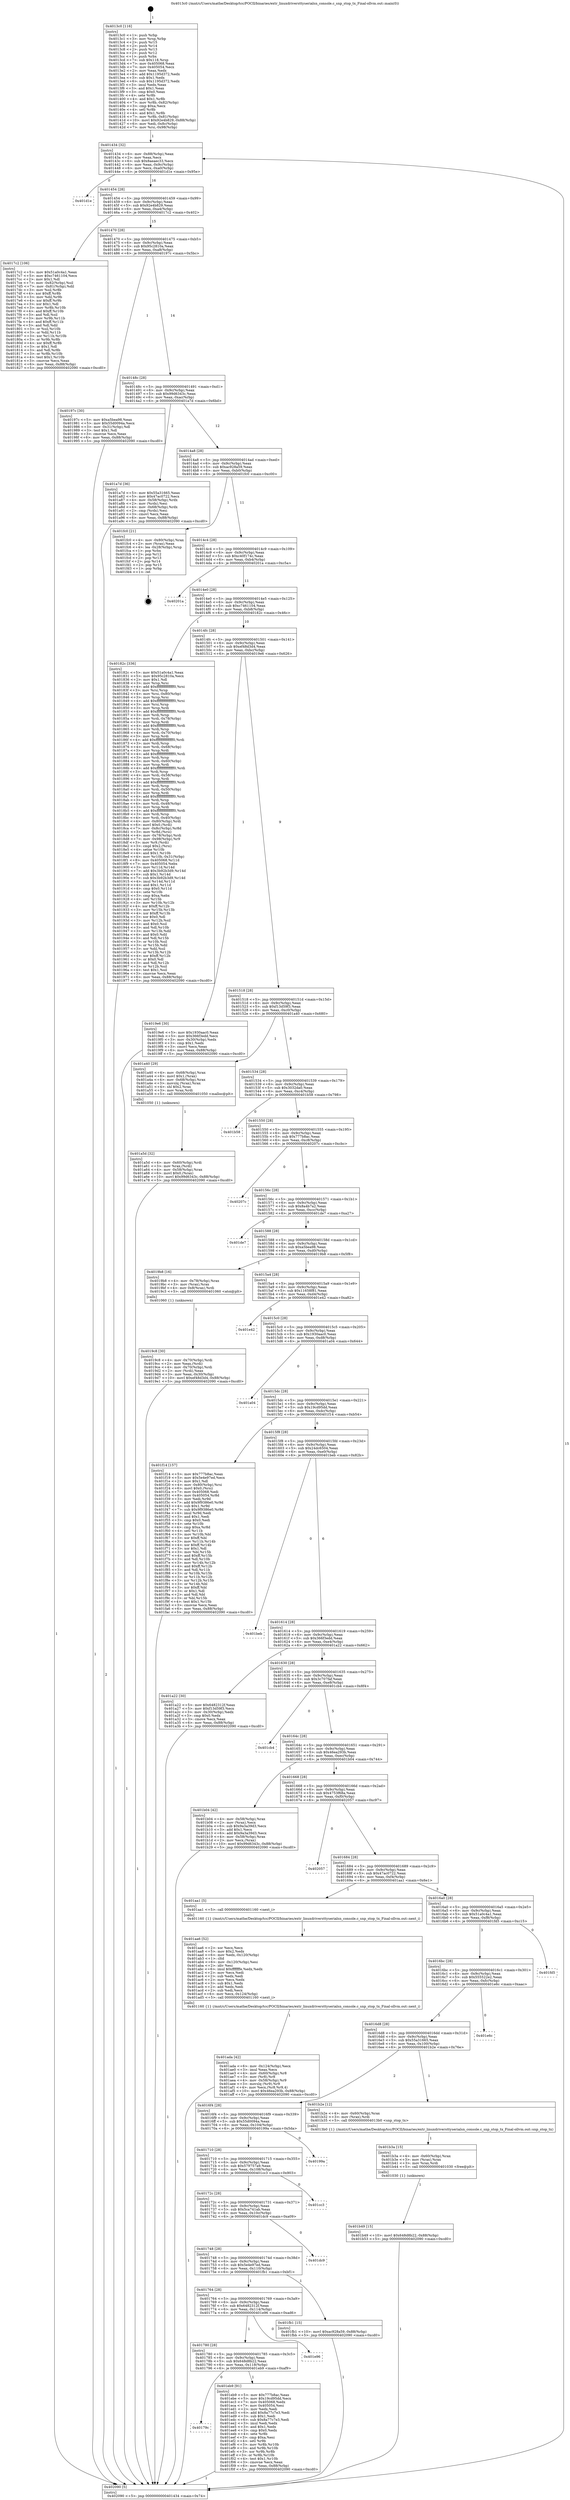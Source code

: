 digraph "0x4013c0" {
  label = "0x4013c0 (/mnt/c/Users/mathe/Desktop/tcc/POCII/binaries/extr_linuxdriversttyserialsn_console.c_snp_stop_tx_Final-ollvm.out::main(0))"
  labelloc = "t"
  node[shape=record]

  Entry [label="",width=0.3,height=0.3,shape=circle,fillcolor=black,style=filled]
  "0x401434" [label="{
     0x401434 [32]\l
     | [instrs]\l
     &nbsp;&nbsp;0x401434 \<+6\>: mov -0x88(%rbp),%eax\l
     &nbsp;&nbsp;0x40143a \<+2\>: mov %eax,%ecx\l
     &nbsp;&nbsp;0x40143c \<+6\>: sub $0x8aeaec33,%ecx\l
     &nbsp;&nbsp;0x401442 \<+6\>: mov %eax,-0x9c(%rbp)\l
     &nbsp;&nbsp;0x401448 \<+6\>: mov %ecx,-0xa0(%rbp)\l
     &nbsp;&nbsp;0x40144e \<+6\>: je 0000000000401d1e \<main+0x95e\>\l
  }"]
  "0x401d1e" [label="{
     0x401d1e\l
  }", style=dashed]
  "0x401454" [label="{
     0x401454 [28]\l
     | [instrs]\l
     &nbsp;&nbsp;0x401454 \<+5\>: jmp 0000000000401459 \<main+0x99\>\l
     &nbsp;&nbsp;0x401459 \<+6\>: mov -0x9c(%rbp),%eax\l
     &nbsp;&nbsp;0x40145f \<+5\>: sub $0x92e4b829,%eax\l
     &nbsp;&nbsp;0x401464 \<+6\>: mov %eax,-0xa4(%rbp)\l
     &nbsp;&nbsp;0x40146a \<+6\>: je 00000000004017c2 \<main+0x402\>\l
  }"]
  Exit [label="",width=0.3,height=0.3,shape=circle,fillcolor=black,style=filled,peripheries=2]
  "0x4017c2" [label="{
     0x4017c2 [106]\l
     | [instrs]\l
     &nbsp;&nbsp;0x4017c2 \<+5\>: mov $0x51a0c4a1,%eax\l
     &nbsp;&nbsp;0x4017c7 \<+5\>: mov $0xc7461104,%ecx\l
     &nbsp;&nbsp;0x4017cc \<+2\>: mov $0x1,%dl\l
     &nbsp;&nbsp;0x4017ce \<+7\>: mov -0x82(%rbp),%sil\l
     &nbsp;&nbsp;0x4017d5 \<+7\>: mov -0x81(%rbp),%dil\l
     &nbsp;&nbsp;0x4017dc \<+3\>: mov %sil,%r8b\l
     &nbsp;&nbsp;0x4017df \<+4\>: xor $0xff,%r8b\l
     &nbsp;&nbsp;0x4017e3 \<+3\>: mov %dil,%r9b\l
     &nbsp;&nbsp;0x4017e6 \<+4\>: xor $0xff,%r9b\l
     &nbsp;&nbsp;0x4017ea \<+3\>: xor $0x1,%dl\l
     &nbsp;&nbsp;0x4017ed \<+3\>: mov %r8b,%r10b\l
     &nbsp;&nbsp;0x4017f0 \<+4\>: and $0xff,%r10b\l
     &nbsp;&nbsp;0x4017f4 \<+3\>: and %dl,%sil\l
     &nbsp;&nbsp;0x4017f7 \<+3\>: mov %r9b,%r11b\l
     &nbsp;&nbsp;0x4017fa \<+4\>: and $0xff,%r11b\l
     &nbsp;&nbsp;0x4017fe \<+3\>: and %dl,%dil\l
     &nbsp;&nbsp;0x401801 \<+3\>: or %sil,%r10b\l
     &nbsp;&nbsp;0x401804 \<+3\>: or %dil,%r11b\l
     &nbsp;&nbsp;0x401807 \<+3\>: xor %r11b,%r10b\l
     &nbsp;&nbsp;0x40180a \<+3\>: or %r9b,%r8b\l
     &nbsp;&nbsp;0x40180d \<+4\>: xor $0xff,%r8b\l
     &nbsp;&nbsp;0x401811 \<+3\>: or $0x1,%dl\l
     &nbsp;&nbsp;0x401814 \<+3\>: and %dl,%r8b\l
     &nbsp;&nbsp;0x401817 \<+3\>: or %r8b,%r10b\l
     &nbsp;&nbsp;0x40181a \<+4\>: test $0x1,%r10b\l
     &nbsp;&nbsp;0x40181e \<+3\>: cmovne %ecx,%eax\l
     &nbsp;&nbsp;0x401821 \<+6\>: mov %eax,-0x88(%rbp)\l
     &nbsp;&nbsp;0x401827 \<+5\>: jmp 0000000000402090 \<main+0xcd0\>\l
  }"]
  "0x401470" [label="{
     0x401470 [28]\l
     | [instrs]\l
     &nbsp;&nbsp;0x401470 \<+5\>: jmp 0000000000401475 \<main+0xb5\>\l
     &nbsp;&nbsp;0x401475 \<+6\>: mov -0x9c(%rbp),%eax\l
     &nbsp;&nbsp;0x40147b \<+5\>: sub $0x95c2810a,%eax\l
     &nbsp;&nbsp;0x401480 \<+6\>: mov %eax,-0xa8(%rbp)\l
     &nbsp;&nbsp;0x401486 \<+6\>: je 000000000040197c \<main+0x5bc\>\l
  }"]
  "0x402090" [label="{
     0x402090 [5]\l
     | [instrs]\l
     &nbsp;&nbsp;0x402090 \<+5\>: jmp 0000000000401434 \<main+0x74\>\l
  }"]
  "0x4013c0" [label="{
     0x4013c0 [116]\l
     | [instrs]\l
     &nbsp;&nbsp;0x4013c0 \<+1\>: push %rbp\l
     &nbsp;&nbsp;0x4013c1 \<+3\>: mov %rsp,%rbp\l
     &nbsp;&nbsp;0x4013c4 \<+2\>: push %r15\l
     &nbsp;&nbsp;0x4013c6 \<+2\>: push %r14\l
     &nbsp;&nbsp;0x4013c8 \<+2\>: push %r13\l
     &nbsp;&nbsp;0x4013ca \<+2\>: push %r12\l
     &nbsp;&nbsp;0x4013cc \<+1\>: push %rbx\l
     &nbsp;&nbsp;0x4013cd \<+7\>: sub $0x118,%rsp\l
     &nbsp;&nbsp;0x4013d4 \<+7\>: mov 0x405068,%eax\l
     &nbsp;&nbsp;0x4013db \<+7\>: mov 0x405054,%ecx\l
     &nbsp;&nbsp;0x4013e2 \<+2\>: mov %eax,%edx\l
     &nbsp;&nbsp;0x4013e4 \<+6\>: add $0x1195d372,%edx\l
     &nbsp;&nbsp;0x4013ea \<+3\>: sub $0x1,%edx\l
     &nbsp;&nbsp;0x4013ed \<+6\>: sub $0x1195d372,%edx\l
     &nbsp;&nbsp;0x4013f3 \<+3\>: imul %edx,%eax\l
     &nbsp;&nbsp;0x4013f6 \<+3\>: and $0x1,%eax\l
     &nbsp;&nbsp;0x4013f9 \<+3\>: cmp $0x0,%eax\l
     &nbsp;&nbsp;0x4013fc \<+4\>: sete %r8b\l
     &nbsp;&nbsp;0x401400 \<+4\>: and $0x1,%r8b\l
     &nbsp;&nbsp;0x401404 \<+7\>: mov %r8b,-0x82(%rbp)\l
     &nbsp;&nbsp;0x40140b \<+3\>: cmp $0xa,%ecx\l
     &nbsp;&nbsp;0x40140e \<+4\>: setl %r8b\l
     &nbsp;&nbsp;0x401412 \<+4\>: and $0x1,%r8b\l
     &nbsp;&nbsp;0x401416 \<+7\>: mov %r8b,-0x81(%rbp)\l
     &nbsp;&nbsp;0x40141d \<+10\>: movl $0x92e4b829,-0x88(%rbp)\l
     &nbsp;&nbsp;0x401427 \<+6\>: mov %edi,-0x8c(%rbp)\l
     &nbsp;&nbsp;0x40142d \<+7\>: mov %rsi,-0x98(%rbp)\l
  }"]
  "0x40179c" [label="{
     0x40179c\l
  }", style=dashed]
  "0x40197c" [label="{
     0x40197c [30]\l
     | [instrs]\l
     &nbsp;&nbsp;0x40197c \<+5\>: mov $0xa5bea98,%eax\l
     &nbsp;&nbsp;0x401981 \<+5\>: mov $0x55d0094a,%ecx\l
     &nbsp;&nbsp;0x401986 \<+3\>: mov -0x31(%rbp),%dl\l
     &nbsp;&nbsp;0x401989 \<+3\>: test $0x1,%dl\l
     &nbsp;&nbsp;0x40198c \<+3\>: cmovne %ecx,%eax\l
     &nbsp;&nbsp;0x40198f \<+6\>: mov %eax,-0x88(%rbp)\l
     &nbsp;&nbsp;0x401995 \<+5\>: jmp 0000000000402090 \<main+0xcd0\>\l
  }"]
  "0x40148c" [label="{
     0x40148c [28]\l
     | [instrs]\l
     &nbsp;&nbsp;0x40148c \<+5\>: jmp 0000000000401491 \<main+0xd1\>\l
     &nbsp;&nbsp;0x401491 \<+6\>: mov -0x9c(%rbp),%eax\l
     &nbsp;&nbsp;0x401497 \<+5\>: sub $0x99d6343c,%eax\l
     &nbsp;&nbsp;0x40149c \<+6\>: mov %eax,-0xac(%rbp)\l
     &nbsp;&nbsp;0x4014a2 \<+6\>: je 0000000000401a7d \<main+0x6bd\>\l
  }"]
  "0x401eb9" [label="{
     0x401eb9 [91]\l
     | [instrs]\l
     &nbsp;&nbsp;0x401eb9 \<+5\>: mov $0x777b8ac,%eax\l
     &nbsp;&nbsp;0x401ebe \<+5\>: mov $0x19cd95dd,%ecx\l
     &nbsp;&nbsp;0x401ec3 \<+7\>: mov 0x405068,%edx\l
     &nbsp;&nbsp;0x401eca \<+7\>: mov 0x405054,%esi\l
     &nbsp;&nbsp;0x401ed1 \<+2\>: mov %edx,%edi\l
     &nbsp;&nbsp;0x401ed3 \<+6\>: add $0x8a77c7e3,%edi\l
     &nbsp;&nbsp;0x401ed9 \<+3\>: sub $0x1,%edi\l
     &nbsp;&nbsp;0x401edc \<+6\>: sub $0x8a77c7e3,%edi\l
     &nbsp;&nbsp;0x401ee2 \<+3\>: imul %edi,%edx\l
     &nbsp;&nbsp;0x401ee5 \<+3\>: and $0x1,%edx\l
     &nbsp;&nbsp;0x401ee8 \<+3\>: cmp $0x0,%edx\l
     &nbsp;&nbsp;0x401eeb \<+4\>: sete %r8b\l
     &nbsp;&nbsp;0x401eef \<+3\>: cmp $0xa,%esi\l
     &nbsp;&nbsp;0x401ef2 \<+4\>: setl %r9b\l
     &nbsp;&nbsp;0x401ef6 \<+3\>: mov %r8b,%r10b\l
     &nbsp;&nbsp;0x401ef9 \<+3\>: and %r9b,%r10b\l
     &nbsp;&nbsp;0x401efc \<+3\>: xor %r9b,%r8b\l
     &nbsp;&nbsp;0x401eff \<+3\>: or %r8b,%r10b\l
     &nbsp;&nbsp;0x401f02 \<+4\>: test $0x1,%r10b\l
     &nbsp;&nbsp;0x401f06 \<+3\>: cmovne %ecx,%eax\l
     &nbsp;&nbsp;0x401f09 \<+6\>: mov %eax,-0x88(%rbp)\l
     &nbsp;&nbsp;0x401f0f \<+5\>: jmp 0000000000402090 \<main+0xcd0\>\l
  }"]
  "0x401a7d" [label="{
     0x401a7d [36]\l
     | [instrs]\l
     &nbsp;&nbsp;0x401a7d \<+5\>: mov $0x55a31665,%eax\l
     &nbsp;&nbsp;0x401a82 \<+5\>: mov $0x47ac0722,%ecx\l
     &nbsp;&nbsp;0x401a87 \<+4\>: mov -0x58(%rbp),%rdx\l
     &nbsp;&nbsp;0x401a8b \<+2\>: mov (%rdx),%esi\l
     &nbsp;&nbsp;0x401a8d \<+4\>: mov -0x68(%rbp),%rdx\l
     &nbsp;&nbsp;0x401a91 \<+2\>: cmp (%rdx),%esi\l
     &nbsp;&nbsp;0x401a93 \<+3\>: cmovl %ecx,%eax\l
     &nbsp;&nbsp;0x401a96 \<+6\>: mov %eax,-0x88(%rbp)\l
     &nbsp;&nbsp;0x401a9c \<+5\>: jmp 0000000000402090 \<main+0xcd0\>\l
  }"]
  "0x4014a8" [label="{
     0x4014a8 [28]\l
     | [instrs]\l
     &nbsp;&nbsp;0x4014a8 \<+5\>: jmp 00000000004014ad \<main+0xed\>\l
     &nbsp;&nbsp;0x4014ad \<+6\>: mov -0x9c(%rbp),%eax\l
     &nbsp;&nbsp;0x4014b3 \<+5\>: sub $0xac928a59,%eax\l
     &nbsp;&nbsp;0x4014b8 \<+6\>: mov %eax,-0xb0(%rbp)\l
     &nbsp;&nbsp;0x4014be \<+6\>: je 0000000000401fc0 \<main+0xc00\>\l
  }"]
  "0x401780" [label="{
     0x401780 [28]\l
     | [instrs]\l
     &nbsp;&nbsp;0x401780 \<+5\>: jmp 0000000000401785 \<main+0x3c5\>\l
     &nbsp;&nbsp;0x401785 \<+6\>: mov -0x9c(%rbp),%eax\l
     &nbsp;&nbsp;0x40178b \<+5\>: sub $0x648d8b22,%eax\l
     &nbsp;&nbsp;0x401790 \<+6\>: mov %eax,-0x118(%rbp)\l
     &nbsp;&nbsp;0x401796 \<+6\>: je 0000000000401eb9 \<main+0xaf9\>\l
  }"]
  "0x401fc0" [label="{
     0x401fc0 [21]\l
     | [instrs]\l
     &nbsp;&nbsp;0x401fc0 \<+4\>: mov -0x80(%rbp),%rax\l
     &nbsp;&nbsp;0x401fc4 \<+2\>: mov (%rax),%eax\l
     &nbsp;&nbsp;0x401fc6 \<+4\>: lea -0x28(%rbp),%rsp\l
     &nbsp;&nbsp;0x401fca \<+1\>: pop %rbx\l
     &nbsp;&nbsp;0x401fcb \<+2\>: pop %r12\l
     &nbsp;&nbsp;0x401fcd \<+2\>: pop %r13\l
     &nbsp;&nbsp;0x401fcf \<+2\>: pop %r14\l
     &nbsp;&nbsp;0x401fd1 \<+2\>: pop %r15\l
     &nbsp;&nbsp;0x401fd3 \<+1\>: pop %rbp\l
     &nbsp;&nbsp;0x401fd4 \<+1\>: ret\l
  }"]
  "0x4014c4" [label="{
     0x4014c4 [28]\l
     | [instrs]\l
     &nbsp;&nbsp;0x4014c4 \<+5\>: jmp 00000000004014c9 \<main+0x109\>\l
     &nbsp;&nbsp;0x4014c9 \<+6\>: mov -0x9c(%rbp),%eax\l
     &nbsp;&nbsp;0x4014cf \<+5\>: sub $0xc40f174c,%eax\l
     &nbsp;&nbsp;0x4014d4 \<+6\>: mov %eax,-0xb4(%rbp)\l
     &nbsp;&nbsp;0x4014da \<+6\>: je 000000000040201a \<main+0xc5a\>\l
  }"]
  "0x401e96" [label="{
     0x401e96\l
  }", style=dashed]
  "0x40201a" [label="{
     0x40201a\l
  }", style=dashed]
  "0x4014e0" [label="{
     0x4014e0 [28]\l
     | [instrs]\l
     &nbsp;&nbsp;0x4014e0 \<+5\>: jmp 00000000004014e5 \<main+0x125\>\l
     &nbsp;&nbsp;0x4014e5 \<+6\>: mov -0x9c(%rbp),%eax\l
     &nbsp;&nbsp;0x4014eb \<+5\>: sub $0xc7461104,%eax\l
     &nbsp;&nbsp;0x4014f0 \<+6\>: mov %eax,-0xb8(%rbp)\l
     &nbsp;&nbsp;0x4014f6 \<+6\>: je 000000000040182c \<main+0x46c\>\l
  }"]
  "0x401764" [label="{
     0x401764 [28]\l
     | [instrs]\l
     &nbsp;&nbsp;0x401764 \<+5\>: jmp 0000000000401769 \<main+0x3a9\>\l
     &nbsp;&nbsp;0x401769 \<+6\>: mov -0x9c(%rbp),%eax\l
     &nbsp;&nbsp;0x40176f \<+5\>: sub $0x6482312f,%eax\l
     &nbsp;&nbsp;0x401774 \<+6\>: mov %eax,-0x114(%rbp)\l
     &nbsp;&nbsp;0x40177a \<+6\>: je 0000000000401e96 \<main+0xad6\>\l
  }"]
  "0x40182c" [label="{
     0x40182c [336]\l
     | [instrs]\l
     &nbsp;&nbsp;0x40182c \<+5\>: mov $0x51a0c4a1,%eax\l
     &nbsp;&nbsp;0x401831 \<+5\>: mov $0x95c2810a,%ecx\l
     &nbsp;&nbsp;0x401836 \<+2\>: mov $0x1,%dl\l
     &nbsp;&nbsp;0x401838 \<+3\>: mov %rsp,%rsi\l
     &nbsp;&nbsp;0x40183b \<+4\>: add $0xfffffffffffffff0,%rsi\l
     &nbsp;&nbsp;0x40183f \<+3\>: mov %rsi,%rsp\l
     &nbsp;&nbsp;0x401842 \<+4\>: mov %rsi,-0x80(%rbp)\l
     &nbsp;&nbsp;0x401846 \<+3\>: mov %rsp,%rsi\l
     &nbsp;&nbsp;0x401849 \<+4\>: add $0xfffffffffffffff0,%rsi\l
     &nbsp;&nbsp;0x40184d \<+3\>: mov %rsi,%rsp\l
     &nbsp;&nbsp;0x401850 \<+3\>: mov %rsp,%rdi\l
     &nbsp;&nbsp;0x401853 \<+4\>: add $0xfffffffffffffff0,%rdi\l
     &nbsp;&nbsp;0x401857 \<+3\>: mov %rdi,%rsp\l
     &nbsp;&nbsp;0x40185a \<+4\>: mov %rdi,-0x78(%rbp)\l
     &nbsp;&nbsp;0x40185e \<+3\>: mov %rsp,%rdi\l
     &nbsp;&nbsp;0x401861 \<+4\>: add $0xfffffffffffffff0,%rdi\l
     &nbsp;&nbsp;0x401865 \<+3\>: mov %rdi,%rsp\l
     &nbsp;&nbsp;0x401868 \<+4\>: mov %rdi,-0x70(%rbp)\l
     &nbsp;&nbsp;0x40186c \<+3\>: mov %rsp,%rdi\l
     &nbsp;&nbsp;0x40186f \<+4\>: add $0xfffffffffffffff0,%rdi\l
     &nbsp;&nbsp;0x401873 \<+3\>: mov %rdi,%rsp\l
     &nbsp;&nbsp;0x401876 \<+4\>: mov %rdi,-0x68(%rbp)\l
     &nbsp;&nbsp;0x40187a \<+3\>: mov %rsp,%rdi\l
     &nbsp;&nbsp;0x40187d \<+4\>: add $0xfffffffffffffff0,%rdi\l
     &nbsp;&nbsp;0x401881 \<+3\>: mov %rdi,%rsp\l
     &nbsp;&nbsp;0x401884 \<+4\>: mov %rdi,-0x60(%rbp)\l
     &nbsp;&nbsp;0x401888 \<+3\>: mov %rsp,%rdi\l
     &nbsp;&nbsp;0x40188b \<+4\>: add $0xfffffffffffffff0,%rdi\l
     &nbsp;&nbsp;0x40188f \<+3\>: mov %rdi,%rsp\l
     &nbsp;&nbsp;0x401892 \<+4\>: mov %rdi,-0x58(%rbp)\l
     &nbsp;&nbsp;0x401896 \<+3\>: mov %rsp,%rdi\l
     &nbsp;&nbsp;0x401899 \<+4\>: add $0xfffffffffffffff0,%rdi\l
     &nbsp;&nbsp;0x40189d \<+3\>: mov %rdi,%rsp\l
     &nbsp;&nbsp;0x4018a0 \<+4\>: mov %rdi,-0x50(%rbp)\l
     &nbsp;&nbsp;0x4018a4 \<+3\>: mov %rsp,%rdi\l
     &nbsp;&nbsp;0x4018a7 \<+4\>: add $0xfffffffffffffff0,%rdi\l
     &nbsp;&nbsp;0x4018ab \<+3\>: mov %rdi,%rsp\l
     &nbsp;&nbsp;0x4018ae \<+4\>: mov %rdi,-0x48(%rbp)\l
     &nbsp;&nbsp;0x4018b2 \<+3\>: mov %rsp,%rdi\l
     &nbsp;&nbsp;0x4018b5 \<+4\>: add $0xfffffffffffffff0,%rdi\l
     &nbsp;&nbsp;0x4018b9 \<+3\>: mov %rdi,%rsp\l
     &nbsp;&nbsp;0x4018bc \<+4\>: mov %rdi,-0x40(%rbp)\l
     &nbsp;&nbsp;0x4018c0 \<+4\>: mov -0x80(%rbp),%rdi\l
     &nbsp;&nbsp;0x4018c4 \<+6\>: movl $0x0,(%rdi)\l
     &nbsp;&nbsp;0x4018ca \<+7\>: mov -0x8c(%rbp),%r8d\l
     &nbsp;&nbsp;0x4018d1 \<+3\>: mov %r8d,(%rsi)\l
     &nbsp;&nbsp;0x4018d4 \<+4\>: mov -0x78(%rbp),%rdi\l
     &nbsp;&nbsp;0x4018d8 \<+7\>: mov -0x98(%rbp),%r9\l
     &nbsp;&nbsp;0x4018df \<+3\>: mov %r9,(%rdi)\l
     &nbsp;&nbsp;0x4018e2 \<+3\>: cmpl $0x2,(%rsi)\l
     &nbsp;&nbsp;0x4018e5 \<+4\>: setne %r10b\l
     &nbsp;&nbsp;0x4018e9 \<+4\>: and $0x1,%r10b\l
     &nbsp;&nbsp;0x4018ed \<+4\>: mov %r10b,-0x31(%rbp)\l
     &nbsp;&nbsp;0x4018f1 \<+8\>: mov 0x405068,%r11d\l
     &nbsp;&nbsp;0x4018f9 \<+7\>: mov 0x405054,%ebx\l
     &nbsp;&nbsp;0x401900 \<+3\>: mov %r11d,%r14d\l
     &nbsp;&nbsp;0x401903 \<+7\>: add $0x3b92b3d9,%r14d\l
     &nbsp;&nbsp;0x40190a \<+4\>: sub $0x1,%r14d\l
     &nbsp;&nbsp;0x40190e \<+7\>: sub $0x3b92b3d9,%r14d\l
     &nbsp;&nbsp;0x401915 \<+4\>: imul %r14d,%r11d\l
     &nbsp;&nbsp;0x401919 \<+4\>: and $0x1,%r11d\l
     &nbsp;&nbsp;0x40191d \<+4\>: cmp $0x0,%r11d\l
     &nbsp;&nbsp;0x401921 \<+4\>: sete %r10b\l
     &nbsp;&nbsp;0x401925 \<+3\>: cmp $0xa,%ebx\l
     &nbsp;&nbsp;0x401928 \<+4\>: setl %r15b\l
     &nbsp;&nbsp;0x40192c \<+3\>: mov %r10b,%r12b\l
     &nbsp;&nbsp;0x40192f \<+4\>: xor $0xff,%r12b\l
     &nbsp;&nbsp;0x401933 \<+3\>: mov %r15b,%r13b\l
     &nbsp;&nbsp;0x401936 \<+4\>: xor $0xff,%r13b\l
     &nbsp;&nbsp;0x40193a \<+3\>: xor $0x0,%dl\l
     &nbsp;&nbsp;0x40193d \<+3\>: mov %r12b,%sil\l
     &nbsp;&nbsp;0x401940 \<+4\>: and $0x0,%sil\l
     &nbsp;&nbsp;0x401944 \<+3\>: and %dl,%r10b\l
     &nbsp;&nbsp;0x401947 \<+3\>: mov %r13b,%dil\l
     &nbsp;&nbsp;0x40194a \<+4\>: and $0x0,%dil\l
     &nbsp;&nbsp;0x40194e \<+3\>: and %dl,%r15b\l
     &nbsp;&nbsp;0x401951 \<+3\>: or %r10b,%sil\l
     &nbsp;&nbsp;0x401954 \<+3\>: or %r15b,%dil\l
     &nbsp;&nbsp;0x401957 \<+3\>: xor %dil,%sil\l
     &nbsp;&nbsp;0x40195a \<+3\>: or %r13b,%r12b\l
     &nbsp;&nbsp;0x40195d \<+4\>: xor $0xff,%r12b\l
     &nbsp;&nbsp;0x401961 \<+3\>: or $0x0,%dl\l
     &nbsp;&nbsp;0x401964 \<+3\>: and %dl,%r12b\l
     &nbsp;&nbsp;0x401967 \<+3\>: or %r12b,%sil\l
     &nbsp;&nbsp;0x40196a \<+4\>: test $0x1,%sil\l
     &nbsp;&nbsp;0x40196e \<+3\>: cmovne %ecx,%eax\l
     &nbsp;&nbsp;0x401971 \<+6\>: mov %eax,-0x88(%rbp)\l
     &nbsp;&nbsp;0x401977 \<+5\>: jmp 0000000000402090 \<main+0xcd0\>\l
  }"]
  "0x4014fc" [label="{
     0x4014fc [28]\l
     | [instrs]\l
     &nbsp;&nbsp;0x4014fc \<+5\>: jmp 0000000000401501 \<main+0x141\>\l
     &nbsp;&nbsp;0x401501 \<+6\>: mov -0x9c(%rbp),%eax\l
     &nbsp;&nbsp;0x401507 \<+5\>: sub $0xef48d3d4,%eax\l
     &nbsp;&nbsp;0x40150c \<+6\>: mov %eax,-0xbc(%rbp)\l
     &nbsp;&nbsp;0x401512 \<+6\>: je 00000000004019e6 \<main+0x626\>\l
  }"]
  "0x401fb1" [label="{
     0x401fb1 [15]\l
     | [instrs]\l
     &nbsp;&nbsp;0x401fb1 \<+10\>: movl $0xac928a59,-0x88(%rbp)\l
     &nbsp;&nbsp;0x401fbb \<+5\>: jmp 0000000000402090 \<main+0xcd0\>\l
  }"]
  "0x401748" [label="{
     0x401748 [28]\l
     | [instrs]\l
     &nbsp;&nbsp;0x401748 \<+5\>: jmp 000000000040174d \<main+0x38d\>\l
     &nbsp;&nbsp;0x40174d \<+6\>: mov -0x9c(%rbp),%eax\l
     &nbsp;&nbsp;0x401753 \<+5\>: sub $0x5e4e97ed,%eax\l
     &nbsp;&nbsp;0x401758 \<+6\>: mov %eax,-0x110(%rbp)\l
     &nbsp;&nbsp;0x40175e \<+6\>: je 0000000000401fb1 \<main+0xbf1\>\l
  }"]
  "0x4019e6" [label="{
     0x4019e6 [30]\l
     | [instrs]\l
     &nbsp;&nbsp;0x4019e6 \<+5\>: mov $0x1930aac0,%eax\l
     &nbsp;&nbsp;0x4019eb \<+5\>: mov $0x366f3edd,%ecx\l
     &nbsp;&nbsp;0x4019f0 \<+3\>: mov -0x30(%rbp),%edx\l
     &nbsp;&nbsp;0x4019f3 \<+3\>: cmp $0x1,%edx\l
     &nbsp;&nbsp;0x4019f6 \<+3\>: cmovl %ecx,%eax\l
     &nbsp;&nbsp;0x4019f9 \<+6\>: mov %eax,-0x88(%rbp)\l
     &nbsp;&nbsp;0x4019ff \<+5\>: jmp 0000000000402090 \<main+0xcd0\>\l
  }"]
  "0x401518" [label="{
     0x401518 [28]\l
     | [instrs]\l
     &nbsp;&nbsp;0x401518 \<+5\>: jmp 000000000040151d \<main+0x15d\>\l
     &nbsp;&nbsp;0x40151d \<+6\>: mov -0x9c(%rbp),%eax\l
     &nbsp;&nbsp;0x401523 \<+5\>: sub $0xf13d59f3,%eax\l
     &nbsp;&nbsp;0x401528 \<+6\>: mov %eax,-0xc0(%rbp)\l
     &nbsp;&nbsp;0x40152e \<+6\>: je 0000000000401a40 \<main+0x680\>\l
  }"]
  "0x401dc9" [label="{
     0x401dc9\l
  }", style=dashed]
  "0x401a40" [label="{
     0x401a40 [29]\l
     | [instrs]\l
     &nbsp;&nbsp;0x401a40 \<+4\>: mov -0x68(%rbp),%rax\l
     &nbsp;&nbsp;0x401a44 \<+6\>: movl $0x1,(%rax)\l
     &nbsp;&nbsp;0x401a4a \<+4\>: mov -0x68(%rbp),%rax\l
     &nbsp;&nbsp;0x401a4e \<+3\>: movslq (%rax),%rax\l
     &nbsp;&nbsp;0x401a51 \<+4\>: shl $0x2,%rax\l
     &nbsp;&nbsp;0x401a55 \<+3\>: mov %rax,%rdi\l
     &nbsp;&nbsp;0x401a58 \<+5\>: call 0000000000401050 \<malloc@plt\>\l
     | [calls]\l
     &nbsp;&nbsp;0x401050 \{1\} (unknown)\l
  }"]
  "0x401534" [label="{
     0x401534 [28]\l
     | [instrs]\l
     &nbsp;&nbsp;0x401534 \<+5\>: jmp 0000000000401539 \<main+0x179\>\l
     &nbsp;&nbsp;0x401539 \<+6\>: mov -0x9c(%rbp),%eax\l
     &nbsp;&nbsp;0x40153f \<+5\>: sub $0x3032da0,%eax\l
     &nbsp;&nbsp;0x401544 \<+6\>: mov %eax,-0xc4(%rbp)\l
     &nbsp;&nbsp;0x40154a \<+6\>: je 0000000000401b58 \<main+0x798\>\l
  }"]
  "0x40172c" [label="{
     0x40172c [28]\l
     | [instrs]\l
     &nbsp;&nbsp;0x40172c \<+5\>: jmp 0000000000401731 \<main+0x371\>\l
     &nbsp;&nbsp;0x401731 \<+6\>: mov -0x9c(%rbp),%eax\l
     &nbsp;&nbsp;0x401737 \<+5\>: sub $0x5ca741ab,%eax\l
     &nbsp;&nbsp;0x40173c \<+6\>: mov %eax,-0x10c(%rbp)\l
     &nbsp;&nbsp;0x401742 \<+6\>: je 0000000000401dc9 \<main+0xa09\>\l
  }"]
  "0x401b58" [label="{
     0x401b58\l
  }", style=dashed]
  "0x401550" [label="{
     0x401550 [28]\l
     | [instrs]\l
     &nbsp;&nbsp;0x401550 \<+5\>: jmp 0000000000401555 \<main+0x195\>\l
     &nbsp;&nbsp;0x401555 \<+6\>: mov -0x9c(%rbp),%eax\l
     &nbsp;&nbsp;0x40155b \<+5\>: sub $0x777b8ac,%eax\l
     &nbsp;&nbsp;0x401560 \<+6\>: mov %eax,-0xc8(%rbp)\l
     &nbsp;&nbsp;0x401566 \<+6\>: je 000000000040207c \<main+0xcbc\>\l
  }"]
  "0x401cc3" [label="{
     0x401cc3\l
  }", style=dashed]
  "0x40207c" [label="{
     0x40207c\l
  }", style=dashed]
  "0x40156c" [label="{
     0x40156c [28]\l
     | [instrs]\l
     &nbsp;&nbsp;0x40156c \<+5\>: jmp 0000000000401571 \<main+0x1b1\>\l
     &nbsp;&nbsp;0x401571 \<+6\>: mov -0x9c(%rbp),%eax\l
     &nbsp;&nbsp;0x401577 \<+5\>: sub $0x8a4b7a2,%eax\l
     &nbsp;&nbsp;0x40157c \<+6\>: mov %eax,-0xcc(%rbp)\l
     &nbsp;&nbsp;0x401582 \<+6\>: je 0000000000401de7 \<main+0xa27\>\l
  }"]
  "0x401710" [label="{
     0x401710 [28]\l
     | [instrs]\l
     &nbsp;&nbsp;0x401710 \<+5\>: jmp 0000000000401715 \<main+0x355\>\l
     &nbsp;&nbsp;0x401715 \<+6\>: mov -0x9c(%rbp),%eax\l
     &nbsp;&nbsp;0x40171b \<+5\>: sub $0x579757a9,%eax\l
     &nbsp;&nbsp;0x401720 \<+6\>: mov %eax,-0x108(%rbp)\l
     &nbsp;&nbsp;0x401726 \<+6\>: je 0000000000401cc3 \<main+0x903\>\l
  }"]
  "0x401de7" [label="{
     0x401de7\l
  }", style=dashed]
  "0x401588" [label="{
     0x401588 [28]\l
     | [instrs]\l
     &nbsp;&nbsp;0x401588 \<+5\>: jmp 000000000040158d \<main+0x1cd\>\l
     &nbsp;&nbsp;0x40158d \<+6\>: mov -0x9c(%rbp),%eax\l
     &nbsp;&nbsp;0x401593 \<+5\>: sub $0xa5bea98,%eax\l
     &nbsp;&nbsp;0x401598 \<+6\>: mov %eax,-0xd0(%rbp)\l
     &nbsp;&nbsp;0x40159e \<+6\>: je 00000000004019b8 \<main+0x5f8\>\l
  }"]
  "0x40199a" [label="{
     0x40199a\l
  }", style=dashed]
  "0x4019b8" [label="{
     0x4019b8 [16]\l
     | [instrs]\l
     &nbsp;&nbsp;0x4019b8 \<+4\>: mov -0x78(%rbp),%rax\l
     &nbsp;&nbsp;0x4019bc \<+3\>: mov (%rax),%rax\l
     &nbsp;&nbsp;0x4019bf \<+4\>: mov 0x8(%rax),%rdi\l
     &nbsp;&nbsp;0x4019c3 \<+5\>: call 0000000000401060 \<atoi@plt\>\l
     | [calls]\l
     &nbsp;&nbsp;0x401060 \{1\} (unknown)\l
  }"]
  "0x4015a4" [label="{
     0x4015a4 [28]\l
     | [instrs]\l
     &nbsp;&nbsp;0x4015a4 \<+5\>: jmp 00000000004015a9 \<main+0x1e9\>\l
     &nbsp;&nbsp;0x4015a9 \<+6\>: mov -0x9c(%rbp),%eax\l
     &nbsp;&nbsp;0x4015af \<+5\>: sub $0x11658f81,%eax\l
     &nbsp;&nbsp;0x4015b4 \<+6\>: mov %eax,-0xd4(%rbp)\l
     &nbsp;&nbsp;0x4015ba \<+6\>: je 0000000000401e42 \<main+0xa82\>\l
  }"]
  "0x4019c8" [label="{
     0x4019c8 [30]\l
     | [instrs]\l
     &nbsp;&nbsp;0x4019c8 \<+4\>: mov -0x70(%rbp),%rdi\l
     &nbsp;&nbsp;0x4019cc \<+2\>: mov %eax,(%rdi)\l
     &nbsp;&nbsp;0x4019ce \<+4\>: mov -0x70(%rbp),%rdi\l
     &nbsp;&nbsp;0x4019d2 \<+2\>: mov (%rdi),%eax\l
     &nbsp;&nbsp;0x4019d4 \<+3\>: mov %eax,-0x30(%rbp)\l
     &nbsp;&nbsp;0x4019d7 \<+10\>: movl $0xef48d3d4,-0x88(%rbp)\l
     &nbsp;&nbsp;0x4019e1 \<+5\>: jmp 0000000000402090 \<main+0xcd0\>\l
  }"]
  "0x401b49" [label="{
     0x401b49 [15]\l
     | [instrs]\l
     &nbsp;&nbsp;0x401b49 \<+10\>: movl $0x648d8b22,-0x88(%rbp)\l
     &nbsp;&nbsp;0x401b53 \<+5\>: jmp 0000000000402090 \<main+0xcd0\>\l
  }"]
  "0x401e42" [label="{
     0x401e42\l
  }", style=dashed]
  "0x4015c0" [label="{
     0x4015c0 [28]\l
     | [instrs]\l
     &nbsp;&nbsp;0x4015c0 \<+5\>: jmp 00000000004015c5 \<main+0x205\>\l
     &nbsp;&nbsp;0x4015c5 \<+6\>: mov -0x9c(%rbp),%eax\l
     &nbsp;&nbsp;0x4015cb \<+5\>: sub $0x1930aac0,%eax\l
     &nbsp;&nbsp;0x4015d0 \<+6\>: mov %eax,-0xd8(%rbp)\l
     &nbsp;&nbsp;0x4015d6 \<+6\>: je 0000000000401a04 \<main+0x644\>\l
  }"]
  "0x401b3a" [label="{
     0x401b3a [15]\l
     | [instrs]\l
     &nbsp;&nbsp;0x401b3a \<+4\>: mov -0x60(%rbp),%rax\l
     &nbsp;&nbsp;0x401b3e \<+3\>: mov (%rax),%rax\l
     &nbsp;&nbsp;0x401b41 \<+3\>: mov %rax,%rdi\l
     &nbsp;&nbsp;0x401b44 \<+5\>: call 0000000000401030 \<free@plt\>\l
     | [calls]\l
     &nbsp;&nbsp;0x401030 \{1\} (unknown)\l
  }"]
  "0x401a04" [label="{
     0x401a04\l
  }", style=dashed]
  "0x4015dc" [label="{
     0x4015dc [28]\l
     | [instrs]\l
     &nbsp;&nbsp;0x4015dc \<+5\>: jmp 00000000004015e1 \<main+0x221\>\l
     &nbsp;&nbsp;0x4015e1 \<+6\>: mov -0x9c(%rbp),%eax\l
     &nbsp;&nbsp;0x4015e7 \<+5\>: sub $0x19cd95dd,%eax\l
     &nbsp;&nbsp;0x4015ec \<+6\>: mov %eax,-0xdc(%rbp)\l
     &nbsp;&nbsp;0x4015f2 \<+6\>: je 0000000000401f14 \<main+0xb54\>\l
  }"]
  "0x4016f4" [label="{
     0x4016f4 [28]\l
     | [instrs]\l
     &nbsp;&nbsp;0x4016f4 \<+5\>: jmp 00000000004016f9 \<main+0x339\>\l
     &nbsp;&nbsp;0x4016f9 \<+6\>: mov -0x9c(%rbp),%eax\l
     &nbsp;&nbsp;0x4016ff \<+5\>: sub $0x55d0094a,%eax\l
     &nbsp;&nbsp;0x401704 \<+6\>: mov %eax,-0x104(%rbp)\l
     &nbsp;&nbsp;0x40170a \<+6\>: je 000000000040199a \<main+0x5da\>\l
  }"]
  "0x401f14" [label="{
     0x401f14 [157]\l
     | [instrs]\l
     &nbsp;&nbsp;0x401f14 \<+5\>: mov $0x777b8ac,%eax\l
     &nbsp;&nbsp;0x401f19 \<+5\>: mov $0x5e4e97ed,%ecx\l
     &nbsp;&nbsp;0x401f1e \<+2\>: mov $0x1,%dl\l
     &nbsp;&nbsp;0x401f20 \<+4\>: mov -0x80(%rbp),%rsi\l
     &nbsp;&nbsp;0x401f24 \<+6\>: movl $0x0,(%rsi)\l
     &nbsp;&nbsp;0x401f2a \<+7\>: mov 0x405068,%edi\l
     &nbsp;&nbsp;0x401f31 \<+8\>: mov 0x405054,%r8d\l
     &nbsp;&nbsp;0x401f39 \<+3\>: mov %edi,%r9d\l
     &nbsp;&nbsp;0x401f3c \<+7\>: add $0x9f9386e0,%r9d\l
     &nbsp;&nbsp;0x401f43 \<+4\>: sub $0x1,%r9d\l
     &nbsp;&nbsp;0x401f47 \<+7\>: sub $0x9f9386e0,%r9d\l
     &nbsp;&nbsp;0x401f4e \<+4\>: imul %r9d,%edi\l
     &nbsp;&nbsp;0x401f52 \<+3\>: and $0x1,%edi\l
     &nbsp;&nbsp;0x401f55 \<+3\>: cmp $0x0,%edi\l
     &nbsp;&nbsp;0x401f58 \<+4\>: sete %r10b\l
     &nbsp;&nbsp;0x401f5c \<+4\>: cmp $0xa,%r8d\l
     &nbsp;&nbsp;0x401f60 \<+4\>: setl %r11b\l
     &nbsp;&nbsp;0x401f64 \<+3\>: mov %r10b,%bl\l
     &nbsp;&nbsp;0x401f67 \<+3\>: xor $0xff,%bl\l
     &nbsp;&nbsp;0x401f6a \<+3\>: mov %r11b,%r14b\l
     &nbsp;&nbsp;0x401f6d \<+4\>: xor $0xff,%r14b\l
     &nbsp;&nbsp;0x401f71 \<+3\>: xor $0x1,%dl\l
     &nbsp;&nbsp;0x401f74 \<+3\>: mov %bl,%r15b\l
     &nbsp;&nbsp;0x401f77 \<+4\>: and $0xff,%r15b\l
     &nbsp;&nbsp;0x401f7b \<+3\>: and %dl,%r10b\l
     &nbsp;&nbsp;0x401f7e \<+3\>: mov %r14b,%r12b\l
     &nbsp;&nbsp;0x401f81 \<+4\>: and $0xff,%r12b\l
     &nbsp;&nbsp;0x401f85 \<+3\>: and %dl,%r11b\l
     &nbsp;&nbsp;0x401f88 \<+3\>: or %r10b,%r15b\l
     &nbsp;&nbsp;0x401f8b \<+3\>: or %r11b,%r12b\l
     &nbsp;&nbsp;0x401f8e \<+3\>: xor %r12b,%r15b\l
     &nbsp;&nbsp;0x401f91 \<+3\>: or %r14b,%bl\l
     &nbsp;&nbsp;0x401f94 \<+3\>: xor $0xff,%bl\l
     &nbsp;&nbsp;0x401f97 \<+3\>: or $0x1,%dl\l
     &nbsp;&nbsp;0x401f9a \<+2\>: and %dl,%bl\l
     &nbsp;&nbsp;0x401f9c \<+3\>: or %bl,%r15b\l
     &nbsp;&nbsp;0x401f9f \<+4\>: test $0x1,%r15b\l
     &nbsp;&nbsp;0x401fa3 \<+3\>: cmovne %ecx,%eax\l
     &nbsp;&nbsp;0x401fa6 \<+6\>: mov %eax,-0x88(%rbp)\l
     &nbsp;&nbsp;0x401fac \<+5\>: jmp 0000000000402090 \<main+0xcd0\>\l
  }"]
  "0x4015f8" [label="{
     0x4015f8 [28]\l
     | [instrs]\l
     &nbsp;&nbsp;0x4015f8 \<+5\>: jmp 00000000004015fd \<main+0x23d\>\l
     &nbsp;&nbsp;0x4015fd \<+6\>: mov -0x9c(%rbp),%eax\l
     &nbsp;&nbsp;0x401603 \<+5\>: sub $0x24dc6504,%eax\l
     &nbsp;&nbsp;0x401608 \<+6\>: mov %eax,-0xe0(%rbp)\l
     &nbsp;&nbsp;0x40160e \<+6\>: je 0000000000401beb \<main+0x82b\>\l
  }"]
  "0x401b2e" [label="{
     0x401b2e [12]\l
     | [instrs]\l
     &nbsp;&nbsp;0x401b2e \<+4\>: mov -0x60(%rbp),%rax\l
     &nbsp;&nbsp;0x401b32 \<+3\>: mov (%rax),%rdi\l
     &nbsp;&nbsp;0x401b35 \<+5\>: call 00000000004013b0 \<snp_stop_tx\>\l
     | [calls]\l
     &nbsp;&nbsp;0x4013b0 \{1\} (/mnt/c/Users/mathe/Desktop/tcc/POCII/binaries/extr_linuxdriversttyserialsn_console.c_snp_stop_tx_Final-ollvm.out::snp_stop_tx)\l
  }"]
  "0x401beb" [label="{
     0x401beb\l
  }", style=dashed]
  "0x401614" [label="{
     0x401614 [28]\l
     | [instrs]\l
     &nbsp;&nbsp;0x401614 \<+5\>: jmp 0000000000401619 \<main+0x259\>\l
     &nbsp;&nbsp;0x401619 \<+6\>: mov -0x9c(%rbp),%eax\l
     &nbsp;&nbsp;0x40161f \<+5\>: sub $0x366f3edd,%eax\l
     &nbsp;&nbsp;0x401624 \<+6\>: mov %eax,-0xe4(%rbp)\l
     &nbsp;&nbsp;0x40162a \<+6\>: je 0000000000401a22 \<main+0x662\>\l
  }"]
  "0x4016d8" [label="{
     0x4016d8 [28]\l
     | [instrs]\l
     &nbsp;&nbsp;0x4016d8 \<+5\>: jmp 00000000004016dd \<main+0x31d\>\l
     &nbsp;&nbsp;0x4016dd \<+6\>: mov -0x9c(%rbp),%eax\l
     &nbsp;&nbsp;0x4016e3 \<+5\>: sub $0x55a31665,%eax\l
     &nbsp;&nbsp;0x4016e8 \<+6\>: mov %eax,-0x100(%rbp)\l
     &nbsp;&nbsp;0x4016ee \<+6\>: je 0000000000401b2e \<main+0x76e\>\l
  }"]
  "0x401a22" [label="{
     0x401a22 [30]\l
     | [instrs]\l
     &nbsp;&nbsp;0x401a22 \<+5\>: mov $0x6482312f,%eax\l
     &nbsp;&nbsp;0x401a27 \<+5\>: mov $0xf13d59f3,%ecx\l
     &nbsp;&nbsp;0x401a2c \<+3\>: mov -0x30(%rbp),%edx\l
     &nbsp;&nbsp;0x401a2f \<+3\>: cmp $0x0,%edx\l
     &nbsp;&nbsp;0x401a32 \<+3\>: cmove %ecx,%eax\l
     &nbsp;&nbsp;0x401a35 \<+6\>: mov %eax,-0x88(%rbp)\l
     &nbsp;&nbsp;0x401a3b \<+5\>: jmp 0000000000402090 \<main+0xcd0\>\l
  }"]
  "0x401630" [label="{
     0x401630 [28]\l
     | [instrs]\l
     &nbsp;&nbsp;0x401630 \<+5\>: jmp 0000000000401635 \<main+0x275\>\l
     &nbsp;&nbsp;0x401635 \<+6\>: mov -0x9c(%rbp),%eax\l
     &nbsp;&nbsp;0x40163b \<+5\>: sub $0x3c707faf,%eax\l
     &nbsp;&nbsp;0x401640 \<+6\>: mov %eax,-0xe8(%rbp)\l
     &nbsp;&nbsp;0x401646 \<+6\>: je 0000000000401cb4 \<main+0x8f4\>\l
  }"]
  "0x401a5d" [label="{
     0x401a5d [32]\l
     | [instrs]\l
     &nbsp;&nbsp;0x401a5d \<+4\>: mov -0x60(%rbp),%rdi\l
     &nbsp;&nbsp;0x401a61 \<+3\>: mov %rax,(%rdi)\l
     &nbsp;&nbsp;0x401a64 \<+4\>: mov -0x58(%rbp),%rax\l
     &nbsp;&nbsp;0x401a68 \<+6\>: movl $0x0,(%rax)\l
     &nbsp;&nbsp;0x401a6e \<+10\>: movl $0x99d6343c,-0x88(%rbp)\l
     &nbsp;&nbsp;0x401a78 \<+5\>: jmp 0000000000402090 \<main+0xcd0\>\l
  }"]
  "0x401e6c" [label="{
     0x401e6c\l
  }", style=dashed]
  "0x401cb4" [label="{
     0x401cb4\l
  }", style=dashed]
  "0x40164c" [label="{
     0x40164c [28]\l
     | [instrs]\l
     &nbsp;&nbsp;0x40164c \<+5\>: jmp 0000000000401651 \<main+0x291\>\l
     &nbsp;&nbsp;0x401651 \<+6\>: mov -0x9c(%rbp),%eax\l
     &nbsp;&nbsp;0x401657 \<+5\>: sub $0x46ea293b,%eax\l
     &nbsp;&nbsp;0x40165c \<+6\>: mov %eax,-0xec(%rbp)\l
     &nbsp;&nbsp;0x401662 \<+6\>: je 0000000000401b04 \<main+0x744\>\l
  }"]
  "0x4016bc" [label="{
     0x4016bc [28]\l
     | [instrs]\l
     &nbsp;&nbsp;0x4016bc \<+5\>: jmp 00000000004016c1 \<main+0x301\>\l
     &nbsp;&nbsp;0x4016c1 \<+6\>: mov -0x9c(%rbp),%eax\l
     &nbsp;&nbsp;0x4016c7 \<+5\>: sub $0x555522e2,%eax\l
     &nbsp;&nbsp;0x4016cc \<+6\>: mov %eax,-0xfc(%rbp)\l
     &nbsp;&nbsp;0x4016d2 \<+6\>: je 0000000000401e6c \<main+0xaac\>\l
  }"]
  "0x401b04" [label="{
     0x401b04 [42]\l
     | [instrs]\l
     &nbsp;&nbsp;0x401b04 \<+4\>: mov -0x58(%rbp),%rax\l
     &nbsp;&nbsp;0x401b08 \<+2\>: mov (%rax),%ecx\l
     &nbsp;&nbsp;0x401b0a \<+6\>: sub $0x9a3a39d3,%ecx\l
     &nbsp;&nbsp;0x401b10 \<+3\>: add $0x1,%ecx\l
     &nbsp;&nbsp;0x401b13 \<+6\>: add $0x9a3a39d3,%ecx\l
     &nbsp;&nbsp;0x401b19 \<+4\>: mov -0x58(%rbp),%rax\l
     &nbsp;&nbsp;0x401b1d \<+2\>: mov %ecx,(%rax)\l
     &nbsp;&nbsp;0x401b1f \<+10\>: movl $0x99d6343c,-0x88(%rbp)\l
     &nbsp;&nbsp;0x401b29 \<+5\>: jmp 0000000000402090 \<main+0xcd0\>\l
  }"]
  "0x401668" [label="{
     0x401668 [28]\l
     | [instrs]\l
     &nbsp;&nbsp;0x401668 \<+5\>: jmp 000000000040166d \<main+0x2ad\>\l
     &nbsp;&nbsp;0x40166d \<+6\>: mov -0x9c(%rbp),%eax\l
     &nbsp;&nbsp;0x401673 \<+5\>: sub $0x4753f68a,%eax\l
     &nbsp;&nbsp;0x401678 \<+6\>: mov %eax,-0xf0(%rbp)\l
     &nbsp;&nbsp;0x40167e \<+6\>: je 0000000000402057 \<main+0xc97\>\l
  }"]
  "0x401fd5" [label="{
     0x401fd5\l
  }", style=dashed]
  "0x402057" [label="{
     0x402057\l
  }", style=dashed]
  "0x401684" [label="{
     0x401684 [28]\l
     | [instrs]\l
     &nbsp;&nbsp;0x401684 \<+5\>: jmp 0000000000401689 \<main+0x2c9\>\l
     &nbsp;&nbsp;0x401689 \<+6\>: mov -0x9c(%rbp),%eax\l
     &nbsp;&nbsp;0x40168f \<+5\>: sub $0x47ac0722,%eax\l
     &nbsp;&nbsp;0x401694 \<+6\>: mov %eax,-0xf4(%rbp)\l
     &nbsp;&nbsp;0x40169a \<+6\>: je 0000000000401aa1 \<main+0x6e1\>\l
  }"]
  "0x401ada" [label="{
     0x401ada [42]\l
     | [instrs]\l
     &nbsp;&nbsp;0x401ada \<+6\>: mov -0x124(%rbp),%ecx\l
     &nbsp;&nbsp;0x401ae0 \<+3\>: imul %eax,%ecx\l
     &nbsp;&nbsp;0x401ae3 \<+4\>: mov -0x60(%rbp),%r8\l
     &nbsp;&nbsp;0x401ae7 \<+3\>: mov (%r8),%r8\l
     &nbsp;&nbsp;0x401aea \<+4\>: mov -0x58(%rbp),%r9\l
     &nbsp;&nbsp;0x401aee \<+3\>: movslq (%r9),%r9\l
     &nbsp;&nbsp;0x401af1 \<+4\>: mov %ecx,(%r8,%r9,4)\l
     &nbsp;&nbsp;0x401af5 \<+10\>: movl $0x46ea293b,-0x88(%rbp)\l
     &nbsp;&nbsp;0x401aff \<+5\>: jmp 0000000000402090 \<main+0xcd0\>\l
  }"]
  "0x401aa1" [label="{
     0x401aa1 [5]\l
     | [instrs]\l
     &nbsp;&nbsp;0x401aa1 \<+5\>: call 0000000000401160 \<next_i\>\l
     | [calls]\l
     &nbsp;&nbsp;0x401160 \{1\} (/mnt/c/Users/mathe/Desktop/tcc/POCII/binaries/extr_linuxdriversttyserialsn_console.c_snp_stop_tx_Final-ollvm.out::next_i)\l
  }"]
  "0x4016a0" [label="{
     0x4016a0 [28]\l
     | [instrs]\l
     &nbsp;&nbsp;0x4016a0 \<+5\>: jmp 00000000004016a5 \<main+0x2e5\>\l
     &nbsp;&nbsp;0x4016a5 \<+6\>: mov -0x9c(%rbp),%eax\l
     &nbsp;&nbsp;0x4016ab \<+5\>: sub $0x51a0c4a1,%eax\l
     &nbsp;&nbsp;0x4016b0 \<+6\>: mov %eax,-0xf8(%rbp)\l
     &nbsp;&nbsp;0x4016b6 \<+6\>: je 0000000000401fd5 \<main+0xc15\>\l
  }"]
  "0x401aa6" [label="{
     0x401aa6 [52]\l
     | [instrs]\l
     &nbsp;&nbsp;0x401aa6 \<+2\>: xor %ecx,%ecx\l
     &nbsp;&nbsp;0x401aa8 \<+5\>: mov $0x2,%edx\l
     &nbsp;&nbsp;0x401aad \<+6\>: mov %edx,-0x120(%rbp)\l
     &nbsp;&nbsp;0x401ab3 \<+1\>: cltd\l
     &nbsp;&nbsp;0x401ab4 \<+6\>: mov -0x120(%rbp),%esi\l
     &nbsp;&nbsp;0x401aba \<+2\>: idiv %esi\l
     &nbsp;&nbsp;0x401abc \<+6\>: imul $0xfffffffe,%edx,%edx\l
     &nbsp;&nbsp;0x401ac2 \<+2\>: mov %ecx,%edi\l
     &nbsp;&nbsp;0x401ac4 \<+2\>: sub %edx,%edi\l
     &nbsp;&nbsp;0x401ac6 \<+2\>: mov %ecx,%edx\l
     &nbsp;&nbsp;0x401ac8 \<+3\>: sub $0x1,%edx\l
     &nbsp;&nbsp;0x401acb \<+2\>: add %edx,%edi\l
     &nbsp;&nbsp;0x401acd \<+2\>: sub %edi,%ecx\l
     &nbsp;&nbsp;0x401acf \<+6\>: mov %ecx,-0x124(%rbp)\l
     &nbsp;&nbsp;0x401ad5 \<+5\>: call 0000000000401160 \<next_i\>\l
     | [calls]\l
     &nbsp;&nbsp;0x401160 \{1\} (/mnt/c/Users/mathe/Desktop/tcc/POCII/binaries/extr_linuxdriversttyserialsn_console.c_snp_stop_tx_Final-ollvm.out::next_i)\l
  }"]
  Entry -> "0x4013c0" [label=" 1"]
  "0x401434" -> "0x401d1e" [label=" 0"]
  "0x401434" -> "0x401454" [label=" 16"]
  "0x401fc0" -> Exit [label=" 1"]
  "0x401454" -> "0x4017c2" [label=" 1"]
  "0x401454" -> "0x401470" [label=" 15"]
  "0x4017c2" -> "0x402090" [label=" 1"]
  "0x4013c0" -> "0x401434" [label=" 1"]
  "0x402090" -> "0x401434" [label=" 15"]
  "0x401fb1" -> "0x402090" [label=" 1"]
  "0x401470" -> "0x40197c" [label=" 1"]
  "0x401470" -> "0x40148c" [label=" 14"]
  "0x401f14" -> "0x402090" [label=" 1"]
  "0x40148c" -> "0x401a7d" [label=" 2"]
  "0x40148c" -> "0x4014a8" [label=" 12"]
  "0x401eb9" -> "0x402090" [label=" 1"]
  "0x4014a8" -> "0x401fc0" [label=" 1"]
  "0x4014a8" -> "0x4014c4" [label=" 11"]
  "0x401780" -> "0x401eb9" [label=" 1"]
  "0x4014c4" -> "0x40201a" [label=" 0"]
  "0x4014c4" -> "0x4014e0" [label=" 11"]
  "0x401780" -> "0x40179c" [label=" 0"]
  "0x4014e0" -> "0x40182c" [label=" 1"]
  "0x4014e0" -> "0x4014fc" [label=" 10"]
  "0x401764" -> "0x401e96" [label=" 0"]
  "0x40182c" -> "0x402090" [label=" 1"]
  "0x40197c" -> "0x402090" [label=" 1"]
  "0x401764" -> "0x401780" [label=" 1"]
  "0x4014fc" -> "0x4019e6" [label=" 1"]
  "0x4014fc" -> "0x401518" [label=" 9"]
  "0x401748" -> "0x401fb1" [label=" 1"]
  "0x401518" -> "0x401a40" [label=" 1"]
  "0x401518" -> "0x401534" [label=" 8"]
  "0x401748" -> "0x401764" [label=" 1"]
  "0x401534" -> "0x401b58" [label=" 0"]
  "0x401534" -> "0x401550" [label=" 8"]
  "0x40172c" -> "0x401dc9" [label=" 0"]
  "0x401550" -> "0x40207c" [label=" 0"]
  "0x401550" -> "0x40156c" [label=" 8"]
  "0x40172c" -> "0x401748" [label=" 2"]
  "0x40156c" -> "0x401de7" [label=" 0"]
  "0x40156c" -> "0x401588" [label=" 8"]
  "0x401710" -> "0x401cc3" [label=" 0"]
  "0x401588" -> "0x4019b8" [label=" 1"]
  "0x401588" -> "0x4015a4" [label=" 7"]
  "0x4019b8" -> "0x4019c8" [label=" 1"]
  "0x4019c8" -> "0x402090" [label=" 1"]
  "0x4019e6" -> "0x402090" [label=" 1"]
  "0x401710" -> "0x40172c" [label=" 2"]
  "0x4015a4" -> "0x401e42" [label=" 0"]
  "0x4015a4" -> "0x4015c0" [label=" 7"]
  "0x4016f4" -> "0x40199a" [label=" 0"]
  "0x4015c0" -> "0x401a04" [label=" 0"]
  "0x4015c0" -> "0x4015dc" [label=" 7"]
  "0x4016f4" -> "0x401710" [label=" 2"]
  "0x4015dc" -> "0x401f14" [label=" 1"]
  "0x4015dc" -> "0x4015f8" [label=" 6"]
  "0x401b49" -> "0x402090" [label=" 1"]
  "0x4015f8" -> "0x401beb" [label=" 0"]
  "0x4015f8" -> "0x401614" [label=" 6"]
  "0x401b3a" -> "0x401b49" [label=" 1"]
  "0x401614" -> "0x401a22" [label=" 1"]
  "0x401614" -> "0x401630" [label=" 5"]
  "0x401a22" -> "0x402090" [label=" 1"]
  "0x401a40" -> "0x401a5d" [label=" 1"]
  "0x401a5d" -> "0x402090" [label=" 1"]
  "0x401a7d" -> "0x402090" [label=" 2"]
  "0x4016d8" -> "0x4016f4" [label=" 2"]
  "0x401630" -> "0x401cb4" [label=" 0"]
  "0x401630" -> "0x40164c" [label=" 5"]
  "0x4016d8" -> "0x401b2e" [label=" 1"]
  "0x40164c" -> "0x401b04" [label=" 1"]
  "0x40164c" -> "0x401668" [label=" 4"]
  "0x4016bc" -> "0x4016d8" [label=" 3"]
  "0x401668" -> "0x402057" [label=" 0"]
  "0x401668" -> "0x401684" [label=" 4"]
  "0x4016bc" -> "0x401e6c" [label=" 0"]
  "0x401684" -> "0x401aa1" [label=" 1"]
  "0x401684" -> "0x4016a0" [label=" 3"]
  "0x401aa1" -> "0x401aa6" [label=" 1"]
  "0x401aa6" -> "0x401ada" [label=" 1"]
  "0x401ada" -> "0x402090" [label=" 1"]
  "0x401b04" -> "0x402090" [label=" 1"]
  "0x401b2e" -> "0x401b3a" [label=" 1"]
  "0x4016a0" -> "0x401fd5" [label=" 0"]
  "0x4016a0" -> "0x4016bc" [label=" 3"]
}
